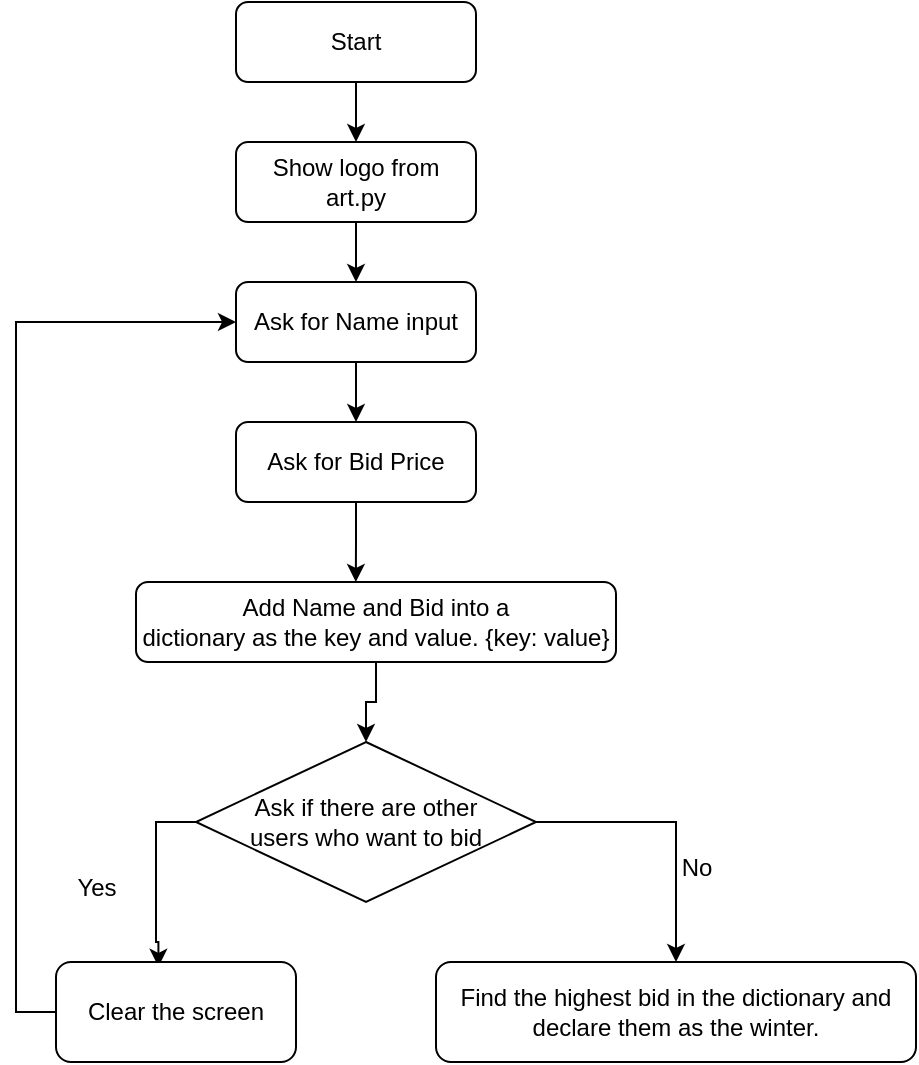 <mxfile version="21.5.0" type="device">
  <diagram id="C5RBs43oDa-KdzZeNtuy" name="Page-1">
    <mxGraphModel dx="1050" dy="629" grid="1" gridSize="10" guides="1" tooltips="1" connect="1" arrows="1" fold="1" page="1" pageScale="1" pageWidth="827" pageHeight="1169" math="0" shadow="0">
      <root>
        <mxCell id="WIyWlLk6GJQsqaUBKTNV-0" />
        <mxCell id="WIyWlLk6GJQsqaUBKTNV-1" parent="WIyWlLk6GJQsqaUBKTNV-0" />
        <mxCell id="Az4s7ZVv2WBWuJfPX9RD-12" style="edgeStyle=orthogonalEdgeStyle;rounded=0;orthogonalLoop=1;jettySize=auto;html=1;exitX=0.5;exitY=1;exitDx=0;exitDy=0;entryX=0.5;entryY=0;entryDx=0;entryDy=0;" edge="1" parent="WIyWlLk6GJQsqaUBKTNV-1" source="WIyWlLk6GJQsqaUBKTNV-3" target="Az4s7ZVv2WBWuJfPX9RD-0">
          <mxGeometry relative="1" as="geometry" />
        </mxCell>
        <mxCell id="WIyWlLk6GJQsqaUBKTNV-3" value="Start" style="rounded=1;whiteSpace=wrap;html=1;fontSize=12;glass=0;strokeWidth=1;shadow=0;" parent="WIyWlLk6GJQsqaUBKTNV-1" vertex="1">
          <mxGeometry x="160" y="80" width="120" height="40" as="geometry" />
        </mxCell>
        <mxCell id="Az4s7ZVv2WBWuJfPX9RD-13" style="edgeStyle=orthogonalEdgeStyle;rounded=0;orthogonalLoop=1;jettySize=auto;html=1;exitX=0.5;exitY=1;exitDx=0;exitDy=0;entryX=0.5;entryY=0;entryDx=0;entryDy=0;" edge="1" parent="WIyWlLk6GJQsqaUBKTNV-1" source="Az4s7ZVv2WBWuJfPX9RD-0" target="Az4s7ZVv2WBWuJfPX9RD-1">
          <mxGeometry relative="1" as="geometry" />
        </mxCell>
        <mxCell id="Az4s7ZVv2WBWuJfPX9RD-0" value="Show logo from&lt;br&gt;art.py" style="rounded=1;whiteSpace=wrap;html=1;" vertex="1" parent="WIyWlLk6GJQsqaUBKTNV-1">
          <mxGeometry x="160" y="150" width="120" height="40" as="geometry" />
        </mxCell>
        <mxCell id="Az4s7ZVv2WBWuJfPX9RD-14" style="edgeStyle=orthogonalEdgeStyle;rounded=0;orthogonalLoop=1;jettySize=auto;html=1;exitX=0.5;exitY=1;exitDx=0;exitDy=0;entryX=0.5;entryY=0;entryDx=0;entryDy=0;" edge="1" parent="WIyWlLk6GJQsqaUBKTNV-1" source="Az4s7ZVv2WBWuJfPX9RD-1" target="Az4s7ZVv2WBWuJfPX9RD-2">
          <mxGeometry relative="1" as="geometry" />
        </mxCell>
        <mxCell id="Az4s7ZVv2WBWuJfPX9RD-1" value="Ask for Name input" style="rounded=1;whiteSpace=wrap;html=1;" vertex="1" parent="WIyWlLk6GJQsqaUBKTNV-1">
          <mxGeometry x="160" y="220" width="120" height="40" as="geometry" />
        </mxCell>
        <mxCell id="Az4s7ZVv2WBWuJfPX9RD-16" style="edgeStyle=orthogonalEdgeStyle;rounded=0;orthogonalLoop=1;jettySize=auto;html=1;exitX=0.5;exitY=1;exitDx=0;exitDy=0;entryX=0.458;entryY=0;entryDx=0;entryDy=0;entryPerimeter=0;" edge="1" parent="WIyWlLk6GJQsqaUBKTNV-1" source="Az4s7ZVv2WBWuJfPX9RD-2" target="Az4s7ZVv2WBWuJfPX9RD-3">
          <mxGeometry relative="1" as="geometry" />
        </mxCell>
        <mxCell id="Az4s7ZVv2WBWuJfPX9RD-2" value="Ask for Bid Price" style="rounded=1;whiteSpace=wrap;html=1;" vertex="1" parent="WIyWlLk6GJQsqaUBKTNV-1">
          <mxGeometry x="160" y="290" width="120" height="40" as="geometry" />
        </mxCell>
        <mxCell id="Az4s7ZVv2WBWuJfPX9RD-18" style="edgeStyle=orthogonalEdgeStyle;rounded=0;orthogonalLoop=1;jettySize=auto;html=1;exitX=0.5;exitY=1;exitDx=0;exitDy=0;entryX=0.5;entryY=0;entryDx=0;entryDy=0;" edge="1" parent="WIyWlLk6GJQsqaUBKTNV-1" source="Az4s7ZVv2WBWuJfPX9RD-3" target="Az4s7ZVv2WBWuJfPX9RD-4">
          <mxGeometry relative="1" as="geometry" />
        </mxCell>
        <mxCell id="Az4s7ZVv2WBWuJfPX9RD-3" value="Add Name and Bid into a&lt;br&gt;dictionary as the key and value. {key: value}" style="rounded=1;whiteSpace=wrap;html=1;" vertex="1" parent="WIyWlLk6GJQsqaUBKTNV-1">
          <mxGeometry x="110" y="370" width="240" height="40" as="geometry" />
        </mxCell>
        <mxCell id="Az4s7ZVv2WBWuJfPX9RD-7" style="edgeStyle=orthogonalEdgeStyle;rounded=0;orthogonalLoop=1;jettySize=auto;html=1;exitX=1;exitY=0.5;exitDx=0;exitDy=0;" edge="1" parent="WIyWlLk6GJQsqaUBKTNV-1" source="Az4s7ZVv2WBWuJfPX9RD-4" target="Az4s7ZVv2WBWuJfPX9RD-6">
          <mxGeometry relative="1" as="geometry" />
        </mxCell>
        <mxCell id="Az4s7ZVv2WBWuJfPX9RD-9" style="edgeStyle=orthogonalEdgeStyle;rounded=0;orthogonalLoop=1;jettySize=auto;html=1;exitX=0;exitY=0.5;exitDx=0;exitDy=0;entryX=0.427;entryY=0.048;entryDx=0;entryDy=0;entryPerimeter=0;" edge="1" parent="WIyWlLk6GJQsqaUBKTNV-1" source="Az4s7ZVv2WBWuJfPX9RD-4" target="Az4s7ZVv2WBWuJfPX9RD-5">
          <mxGeometry relative="1" as="geometry" />
        </mxCell>
        <mxCell id="Az4s7ZVv2WBWuJfPX9RD-4" value="Ask if there are other&lt;br&gt;users who want to bid" style="rhombus;whiteSpace=wrap;html=1;" vertex="1" parent="WIyWlLk6GJQsqaUBKTNV-1">
          <mxGeometry x="140" y="450" width="170" height="80" as="geometry" />
        </mxCell>
        <mxCell id="Az4s7ZVv2WBWuJfPX9RD-11" style="edgeStyle=orthogonalEdgeStyle;rounded=0;orthogonalLoop=1;jettySize=auto;html=1;exitX=0;exitY=0.5;exitDx=0;exitDy=0;entryX=0;entryY=0.5;entryDx=0;entryDy=0;" edge="1" parent="WIyWlLk6GJQsqaUBKTNV-1" source="Az4s7ZVv2WBWuJfPX9RD-5" target="Az4s7ZVv2WBWuJfPX9RD-1">
          <mxGeometry relative="1" as="geometry" />
        </mxCell>
        <mxCell id="Az4s7ZVv2WBWuJfPX9RD-5" value="Clear the screen" style="rounded=1;whiteSpace=wrap;html=1;" vertex="1" parent="WIyWlLk6GJQsqaUBKTNV-1">
          <mxGeometry x="70" y="560" width="120" height="50" as="geometry" />
        </mxCell>
        <mxCell id="Az4s7ZVv2WBWuJfPX9RD-6" value="Find the highest bid in the dictionary and declare them as the winter." style="rounded=1;whiteSpace=wrap;html=1;" vertex="1" parent="WIyWlLk6GJQsqaUBKTNV-1">
          <mxGeometry x="260" y="560" width="240" height="50" as="geometry" />
        </mxCell>
        <mxCell id="Az4s7ZVv2WBWuJfPX9RD-8" value="No" style="text;html=1;align=center;verticalAlign=middle;resizable=0;points=[];autosize=1;strokeColor=none;fillColor=none;" vertex="1" parent="WIyWlLk6GJQsqaUBKTNV-1">
          <mxGeometry x="370" y="498" width="40" height="30" as="geometry" />
        </mxCell>
        <mxCell id="Az4s7ZVv2WBWuJfPX9RD-10" value="Yes" style="text;html=1;align=center;verticalAlign=middle;resizable=0;points=[];autosize=1;strokeColor=none;fillColor=none;" vertex="1" parent="WIyWlLk6GJQsqaUBKTNV-1">
          <mxGeometry x="70" y="508" width="40" height="30" as="geometry" />
        </mxCell>
      </root>
    </mxGraphModel>
  </diagram>
</mxfile>

